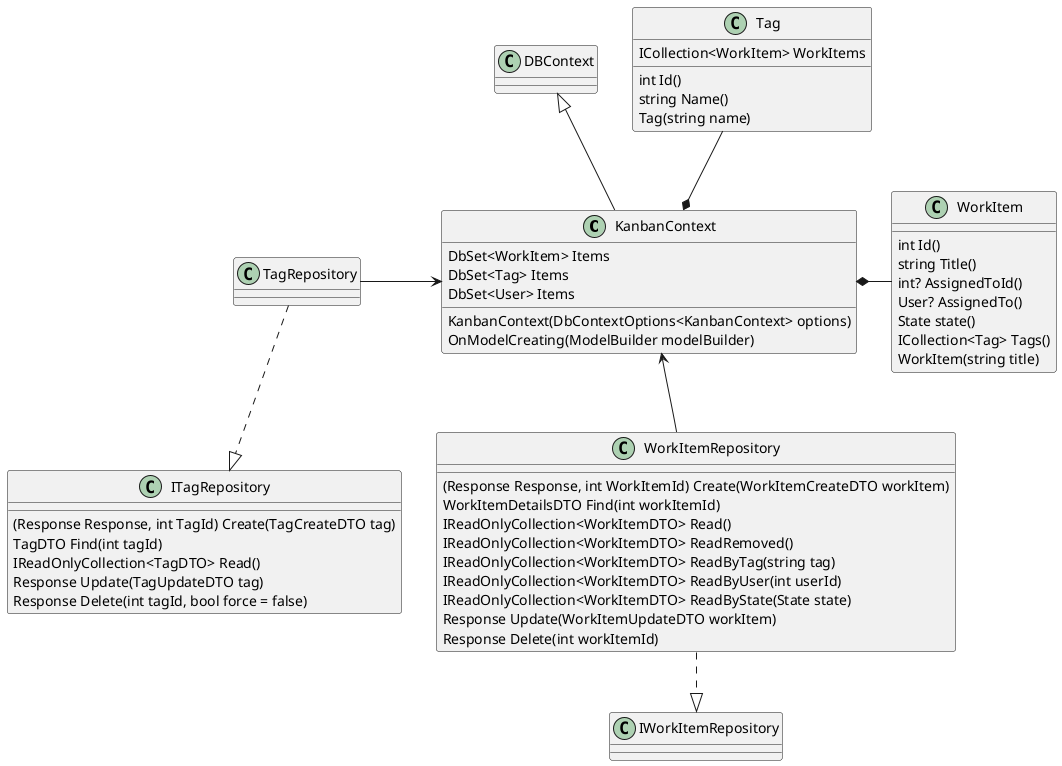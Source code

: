@startuml classDiagram
class KanbanContext{
    DbSet<WorkItem> Items
    DbSet<Tag> Items
    DbSet<User> Items
    KanbanContext(DbContextOptions<KanbanContext> options)
    OnModelCreating(ModelBuilder modelBuilder)
}

class DBContext{
    
}
class ITagRepository{
    (Response Response, int TagId) Create(TagCreateDTO tag)
    TagDTO Find(int tagId)
    IReadOnlyCollection<TagDTO> Read()
    Response Update(TagUpdateDTO tag)
    Response Delete(int tagId, bool force = false)
    
}
class IWorkItemRepository{
    
}
class TagRepository{
    
}
class WorkItemRepository{
    (Response Response, int WorkItemId) Create(WorkItemCreateDTO workItem)
    WorkItemDetailsDTO Find(int workItemId)
    IReadOnlyCollection<WorkItemDTO> Read()
    IReadOnlyCollection<WorkItemDTO> ReadRemoved()
    IReadOnlyCollection<WorkItemDTO> ReadByTag(string tag)
    IReadOnlyCollection<WorkItemDTO> ReadByUser(int userId)
    IReadOnlyCollection<WorkItemDTO> ReadByState(State state)
    Response Update(WorkItemUpdateDTO workItem)
    Response Delete(int workItemId)
    
}
class WorkItem{
    int Id()
    string Title()
    int? AssignedToId()
    User? AssignedTo()
    State state()
    ICollection<Tag> Tags()
    WorkItem(string title)
}
class Tag{
    int Id()
    string Name()
    ICollection<WorkItem> WorkItems
    Tag(string name)
}

KanbanContext *-up- Tag
KanbanContext -up-|> DBContext
KanbanContext *-right- WorkItem
KanbanContext <-left- TagRepository
KanbanContext <-down- WorkItemRepository
TagRepository .down.|> ITagRepository
WorkItemRepository .down.|> IWorkItemRepository

@enduml